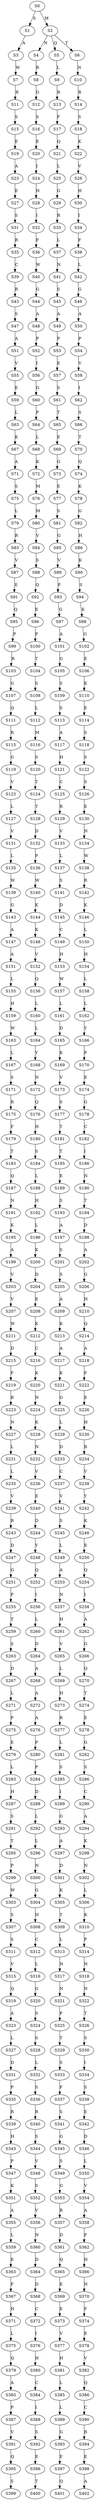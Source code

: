 strict digraph  {
	S0 -> S1 [ label = S ];
	S0 -> S2 [ label = M ];
	S1 -> S3 [ label = A ];
	S2 -> S4 [ label = N ];
	S2 -> S5 [ label = Q ];
	S2 -> S6 [ label = T ];
	S3 -> S7 [ label = W ];
	S4 -> S8 [ label = R ];
	S5 -> S9 [ label = L ];
	S6 -> S10 [ label = N ];
	S7 -> S11 [ label = R ];
	S8 -> S12 [ label = G ];
	S9 -> S13 [ label = R ];
	S10 -> S14 [ label = R ];
	S11 -> S15 [ label = S ];
	S12 -> S16 [ label = S ];
	S13 -> S17 [ label = F ];
	S14 -> S18 [ label = S ];
	S15 -> S19 [ label = E ];
	S16 -> S20 [ label = E ];
	S17 -> S21 [ label = Q ];
	S18 -> S22 [ label = K ];
	S19 -> S23 [ label = A ];
	S20 -> S24 [ label = I ];
	S21 -> S25 [ label = L ];
	S22 -> S26 [ label = V ];
	S23 -> S27 [ label = E ];
	S24 -> S28 [ label = H ];
	S25 -> S29 [ label = G ];
	S26 -> S30 [ label = H ];
	S27 -> S31 [ label = S ];
	S28 -> S32 [ label = I ];
	S29 -> S33 [ label = R ];
	S30 -> S34 [ label = I ];
	S31 -> S35 [ label = R ];
	S32 -> S36 [ label = F ];
	S33 -> S37 [ label = L ];
	S34 -> S38 [ label = F ];
	S35 -> S39 [ label = C ];
	S36 -> S40 [ label = W ];
	S37 -> S41 [ label = N ];
	S38 -> S42 [ label = L ];
	S39 -> S43 [ label = R ];
	S40 -> S44 [ label = G ];
	S41 -> S45 [ label = S ];
	S42 -> S46 [ label = G ];
	S43 -> S47 [ label = S ];
	S44 -> S48 [ label = A ];
	S45 -> S49 [ label = A ];
	S46 -> S50 [ label = A ];
	S47 -> S51 [ label = A ];
	S48 -> S52 [ label = P ];
	S49 -> S53 [ label = P ];
	S50 -> S54 [ label = P ];
	S51 -> S55 [ label = V ];
	S52 -> S56 [ label = I ];
	S53 -> S57 [ label = E ];
	S54 -> S58 [ label = V ];
	S55 -> S59 [ label = E ];
	S56 -> S60 [ label = G ];
	S57 -> S61 [ label = S ];
	S58 -> S62 [ label = I ];
	S59 -> S63 [ label = L ];
	S60 -> S64 [ label = P ];
	S61 -> S65 [ label = T ];
	S62 -> S66 [ label = S ];
	S63 -> S67 [ label = K ];
	S64 -> S68 [ label = L ];
	S65 -> S69 [ label = E ];
	S66 -> S70 [ label = T ];
	S67 -> S71 [ label = A ];
	S68 -> S72 [ label = K ];
	S69 -> S73 [ label = G ];
	S70 -> S74 [ label = Q ];
	S71 -> S75 [ label = S ];
	S72 -> S76 [ label = M ];
	S73 -> S77 [ label = E ];
	S74 -> S78 [ label = K ];
	S75 -> S79 [ label = L ];
	S76 -> S80 [ label = M ];
	S77 -> S81 [ label = S ];
	S78 -> S82 [ label = G ];
	S79 -> S83 [ label = R ];
	S80 -> S84 [ label = V ];
	S81 -> S85 [ label = G ];
	S82 -> S86 [ label = H ];
	S83 -> S87 [ label = V ];
	S84 -> S88 [ label = S ];
	S85 -> S89 [ label = V ];
	S86 -> S90 [ label = K ];
	S87 -> S91 [ label = E ];
	S88 -> S92 [ label = Q ];
	S89 -> S93 [ label = F ];
	S90 -> S94 [ label = S ];
	S91 -> S95 [ label = Q ];
	S92 -> S96 [ label = E ];
	S93 -> S97 [ label = G ];
	S94 -> S98 [ label = K ];
	S95 -> S99 [ label = P ];
	S96 -> S100 [ label = P ];
	S97 -> S101 [ label = A ];
	S98 -> S102 [ label = G ];
	S99 -> S103 [ label = R ];
	S100 -> S104 [ label = T ];
	S101 -> S105 [ label = G ];
	S102 -> S106 [ label = E ];
	S103 -> S107 [ label = G ];
	S104 -> S108 [ label = S ];
	S105 -> S109 [ label = S ];
	S106 -> S110 [ label = K ];
	S107 -> S111 [ label = Q ];
	S108 -> S112 [ label = L ];
	S109 -> S113 [ label = S ];
	S110 -> S114 [ label = E ];
	S111 -> S115 [ label = R ];
	S112 -> S116 [ label = M ];
	S113 -> S117 [ label = A ];
	S114 -> S118 [ label = S ];
	S115 -> S119 [ label = G ];
	S116 -> S120 [ label = S ];
	S117 -> S121 [ label = H ];
	S118 -> S122 [ label = S ];
	S119 -> S123 [ label = V ];
	S120 -> S124 [ label = T ];
	S121 -> S125 [ label = C ];
	S122 -> S126 [ label = S ];
	S123 -> S127 [ label = L ];
	S124 -> S128 [ label = T ];
	S125 -> S129 [ label = R ];
	S126 -> S130 [ label = E ];
	S127 -> S131 [ label = V ];
	S128 -> S132 [ label = D ];
	S129 -> S133 [ label = V ];
	S130 -> S134 [ label = N ];
	S131 -> S135 [ label = L ];
	S132 -> S136 [ label = P ];
	S133 -> S137 [ label = L ];
	S134 -> S138 [ label = W ];
	S135 -> S139 [ label = W ];
	S136 -> S140 [ label = W ];
	S137 -> S141 [ label = S ];
	S138 -> S142 [ label = R ];
	S139 -> S143 [ label = G ];
	S140 -> S144 [ label = K ];
	S141 -> S145 [ label = D ];
	S142 -> S146 [ label = K ];
	S143 -> S147 [ label = A ];
	S144 -> S148 [ label = K ];
	S145 -> S149 [ label = C ];
	S146 -> S150 [ label = L ];
	S147 -> S151 [ label = A ];
	S148 -> S152 [ label = V ];
	S149 -> S153 [ label = H ];
	S150 -> S154 [ label = H ];
	S151 -> S155 [ label = L ];
	S152 -> S156 [ label = Q ];
	S153 -> S157 [ label = W ];
	S154 -> S158 [ label = L ];
	S155 -> S159 [ label = H ];
	S156 -> S160 [ label = L ];
	S157 -> S161 [ label = L ];
	S158 -> S162 [ label = L ];
	S159 -> S163 [ label = W ];
	S160 -> S164 [ label = L ];
	S161 -> S165 [ label = D ];
	S162 -> S166 [ label = Y ];
	S163 -> S167 [ label = L ];
	S164 -> S168 [ label = Y ];
	S165 -> S169 [ label = K ];
	S166 -> S170 [ label = P ];
	S167 -> S171 [ label = S ];
	S168 -> S172 [ label = N ];
	S169 -> S173 [ label = V ];
	S170 -> S174 [ label = E ];
	S171 -> S175 [ label = R ];
	S172 -> S176 [ label = Q ];
	S173 -> S177 [ label = S ];
	S174 -> S178 [ label = G ];
	S175 -> S179 [ label = F ];
	S176 -> S180 [ label = H ];
	S177 -> S181 [ label = T ];
	S178 -> S182 [ label = C ];
	S179 -> S183 [ label = T ];
	S180 -> S184 [ label = S ];
	S181 -> S185 [ label = T ];
	S182 -> S186 [ label = I ];
	S183 -> S187 [ label = Q ];
	S184 -> S188 [ label = L ];
	S185 -> S189 [ label = E ];
	S186 -> S190 [ label = N ];
	S187 -> S191 [ label = N ];
	S188 -> S192 [ label = H ];
	S189 -> S193 [ label = S ];
	S190 -> S194 [ label = T ];
	S191 -> S195 [ label = K ];
	S192 -> S196 [ label = L ];
	S193 -> S197 [ label = A ];
	S194 -> S198 [ label = D ];
	S195 -> S199 [ label = A ];
	S196 -> S200 [ label = K ];
	S197 -> S201 [ label = S ];
	S198 -> S202 [ label = A ];
	S199 -> S203 [ label = V ];
	S200 -> S204 [ label = D ];
	S201 -> S205 [ label = S ];
	S202 -> S206 [ label = G ];
	S203 -> S207 [ label = V ];
	S204 -> S208 [ label = E ];
	S205 -> S209 [ label = A ];
	S206 -> S210 [ label = H ];
	S207 -> S211 [ label = W ];
	S208 -> S212 [ label = K ];
	S209 -> S213 [ label = K ];
	S210 -> S214 [ label = Q ];
	S211 -> S215 [ label = D ];
	S212 -> S216 [ label = C ];
	S213 -> S217 [ label = A ];
	S214 -> S218 [ label = A ];
	S215 -> S219 [ label = F ];
	S216 -> S220 [ label = K ];
	S217 -> S221 [ label = K ];
	S218 -> S222 [ label = F ];
	S219 -> S223 [ label = R ];
	S220 -> S224 [ label = N ];
	S221 -> S225 [ label = G ];
	S222 -> S226 [ label = E ];
	S223 -> S227 [ label = N ];
	S224 -> S228 [ label = K ];
	S225 -> S229 [ label = L ];
	S226 -> S230 [ label = H ];
	S227 -> S231 [ label = L ];
	S228 -> S232 [ label = N ];
	S229 -> S233 [ label = D ];
	S230 -> S234 [ label = R ];
	S231 -> S235 [ label = L ];
	S232 -> S236 [ label = V ];
	S233 -> S237 [ label = C ];
	S234 -> S238 [ label = V ];
	S235 -> S239 [ label = V ];
	S236 -> S240 [ label = E ];
	S237 -> S241 [ label = V ];
	S238 -> S242 [ label = Y ];
	S239 -> S243 [ label = R ];
	S240 -> S244 [ label = D ];
	S241 -> S245 [ label = S ];
	S242 -> S246 [ label = K ];
	S243 -> S247 [ label = D ];
	S244 -> S248 [ label = Y ];
	S245 -> S249 [ label = L ];
	S246 -> S250 [ label = E ];
	S247 -> S251 [ label = G ];
	S248 -> S252 [ label = Q ];
	S249 -> S253 [ label = A ];
	S250 -> S254 [ label = Q ];
	S251 -> S255 [ label = P ];
	S252 -> S256 [ label = I ];
	S253 -> S257 [ label = N ];
	S254 -> S258 [ label = I ];
	S255 -> S259 [ label = T ];
	S256 -> S260 [ label = L ];
	S257 -> S261 [ label = H ];
	S258 -> S262 [ label = A ];
	S259 -> S263 [ label = S ];
	S260 -> S264 [ label = D ];
	S261 -> S265 [ label = V ];
	S262 -> S266 [ label = G ];
	S263 -> S267 [ label = D ];
	S264 -> S268 [ label = A ];
	S265 -> S269 [ label = L ];
	S266 -> S270 [ label = Q ];
	S267 -> S271 [ label = L ];
	S268 -> S272 [ label = A ];
	S269 -> S273 [ label = H ];
	S270 -> S274 [ label = T ];
	S271 -> S275 [ label = P ];
	S272 -> S276 [ label = A ];
	S273 -> S277 [ label = R ];
	S274 -> S278 [ label = E ];
	S275 -> S279 [ label = E ];
	S276 -> S280 [ label = P ];
	S277 -> S281 [ label = L ];
	S278 -> S282 [ label = G ];
	S279 -> S283 [ label = L ];
	S280 -> S284 [ label = P ];
	S281 -> S285 [ label = S ];
	S282 -> S286 [ label = S ];
	S283 -> S287 [ label = H ];
	S284 -> S288 [ label = D ];
	S285 -> S289 [ label = I ];
	S286 -> S290 [ label = C ];
	S287 -> S291 [ label = S ];
	S288 -> S292 [ label = L ];
	S289 -> S293 [ label = G ];
	S290 -> S294 [ label = A ];
	S291 -> S295 [ label = T ];
	S292 -> S296 [ label = L ];
	S293 -> S297 [ label = A ];
	S294 -> S298 [ label = K ];
	S295 -> S299 [ label = P ];
	S296 -> S300 [ label = N ];
	S297 -> S301 [ label = D ];
	S298 -> S302 [ label = N ];
	S299 -> S303 [ label = W ];
	S300 -> S304 [ label = G ];
	S301 -> S305 [ label = K ];
	S302 -> S306 [ label = L ];
	S303 -> S307 [ label = S ];
	S304 -> S308 [ label = H ];
	S305 -> S309 [ label = T ];
	S306 -> S310 [ label = K ];
	S307 -> S311 [ label = S ];
	S308 -> S312 [ label = C ];
	S309 -> S313 [ label = L ];
	S310 -> S314 [ label = P ];
	S311 -> S315 [ label = V ];
	S312 -> S316 [ label = L ];
	S313 -> S317 [ label = N ];
	S314 -> S318 [ label = N ];
	S315 -> S319 [ label = Q ];
	S316 -> S320 [ label = G ];
	S317 -> S321 [ label = N ];
	S318 -> S322 [ label = N ];
	S319 -> S323 [ label = A ];
	S320 -> S324 [ label = S ];
	S321 -> S325 [ label = P ];
	S322 -> S326 [ label = T ];
	S323 -> S327 [ label = L ];
	S324 -> S328 [ label = S ];
	S325 -> S329 [ label = T ];
	S326 -> S330 [ label = S ];
	S327 -> S331 [ label = D ];
	S328 -> S332 [ label = L ];
	S329 -> S333 [ label = S ];
	S330 -> S334 [ label = I ];
	S331 -> S335 [ label = P ];
	S332 -> S336 [ label = S ];
	S333 -> S337 [ label = F ];
	S334 -> S338 [ label = S ];
	S335 -> S339 [ label = R ];
	S336 -> S340 [ label = R ];
	S337 -> S341 [ label = S ];
	S338 -> S342 [ label = E ];
	S339 -> S343 [ label = H ];
	S340 -> S344 [ label = S ];
	S341 -> S345 [ label = G ];
	S342 -> S346 [ label = D ];
	S343 -> S347 [ label = P ];
	S344 -> S348 [ label = V ];
	S345 -> S349 [ label = S ];
	S346 -> S350 [ label = L ];
	S347 -> S351 [ label = K ];
	S348 -> S352 [ label = S ];
	S349 -> S353 [ label = G ];
	S350 -> S354 [ label = V ];
	S351 -> S355 [ label = A ];
	S352 -> S356 [ label = V ];
	S353 -> S357 [ label = R ];
	S354 -> S358 [ label = A ];
	S355 -> S359 [ label = L ];
	S356 -> S360 [ label = N ];
	S357 -> S361 [ label = D ];
	S358 -> S362 [ label = F ];
	S359 -> S363 [ label = E ];
	S360 -> S364 [ label = D ];
	S361 -> S365 [ label = Q ];
	S362 -> S366 [ label = H ];
	S363 -> S367 [ label = F ];
	S364 -> S368 [ label = D ];
	S365 -> S369 [ label = E ];
	S366 -> S370 [ label = N ];
	S367 -> S371 [ label = H ];
	S368 -> S372 [ label = C ];
	S369 -> S373 [ label = E ];
	S370 -> S374 [ label = F ];
	S371 -> S375 [ label = L ];
	S372 -> S376 [ label = I ];
	S373 -> S377 [ label = V ];
	S374 -> S378 [ label = E ];
	S375 -> S379 [ label = Q ];
	S376 -> S380 [ label = H ];
	S377 -> S381 [ label = H ];
	S378 -> S382 [ label = V ];
	S379 -> S383 [ label = A ];
	S380 -> S384 [ label = C ];
	S381 -> S385 [ label = L ];
	S382 -> S386 [ label = Q ];
	S383 -> S387 [ label = P ];
	S384 -> S388 [ label = I ];
	S385 -> S389 [ label = L ];
	S386 -> S390 [ label = C ];
	S387 -> S391 [ label = V ];
	S388 -> S392 [ label = S ];
	S389 -> S393 [ label = G ];
	S390 -> S394 [ label = R ];
	S391 -> S395 [ label = Q ];
	S392 -> S396 [ label = E ];
	S393 -> S397 [ label = E ];
	S394 -> S398 [ label = E ];
	S395 -> S399 [ label = S ];
	S396 -> S400 [ label = T ];
	S397 -> S401 [ label = Q ];
	S398 -> S402 [ label = A ];
}
